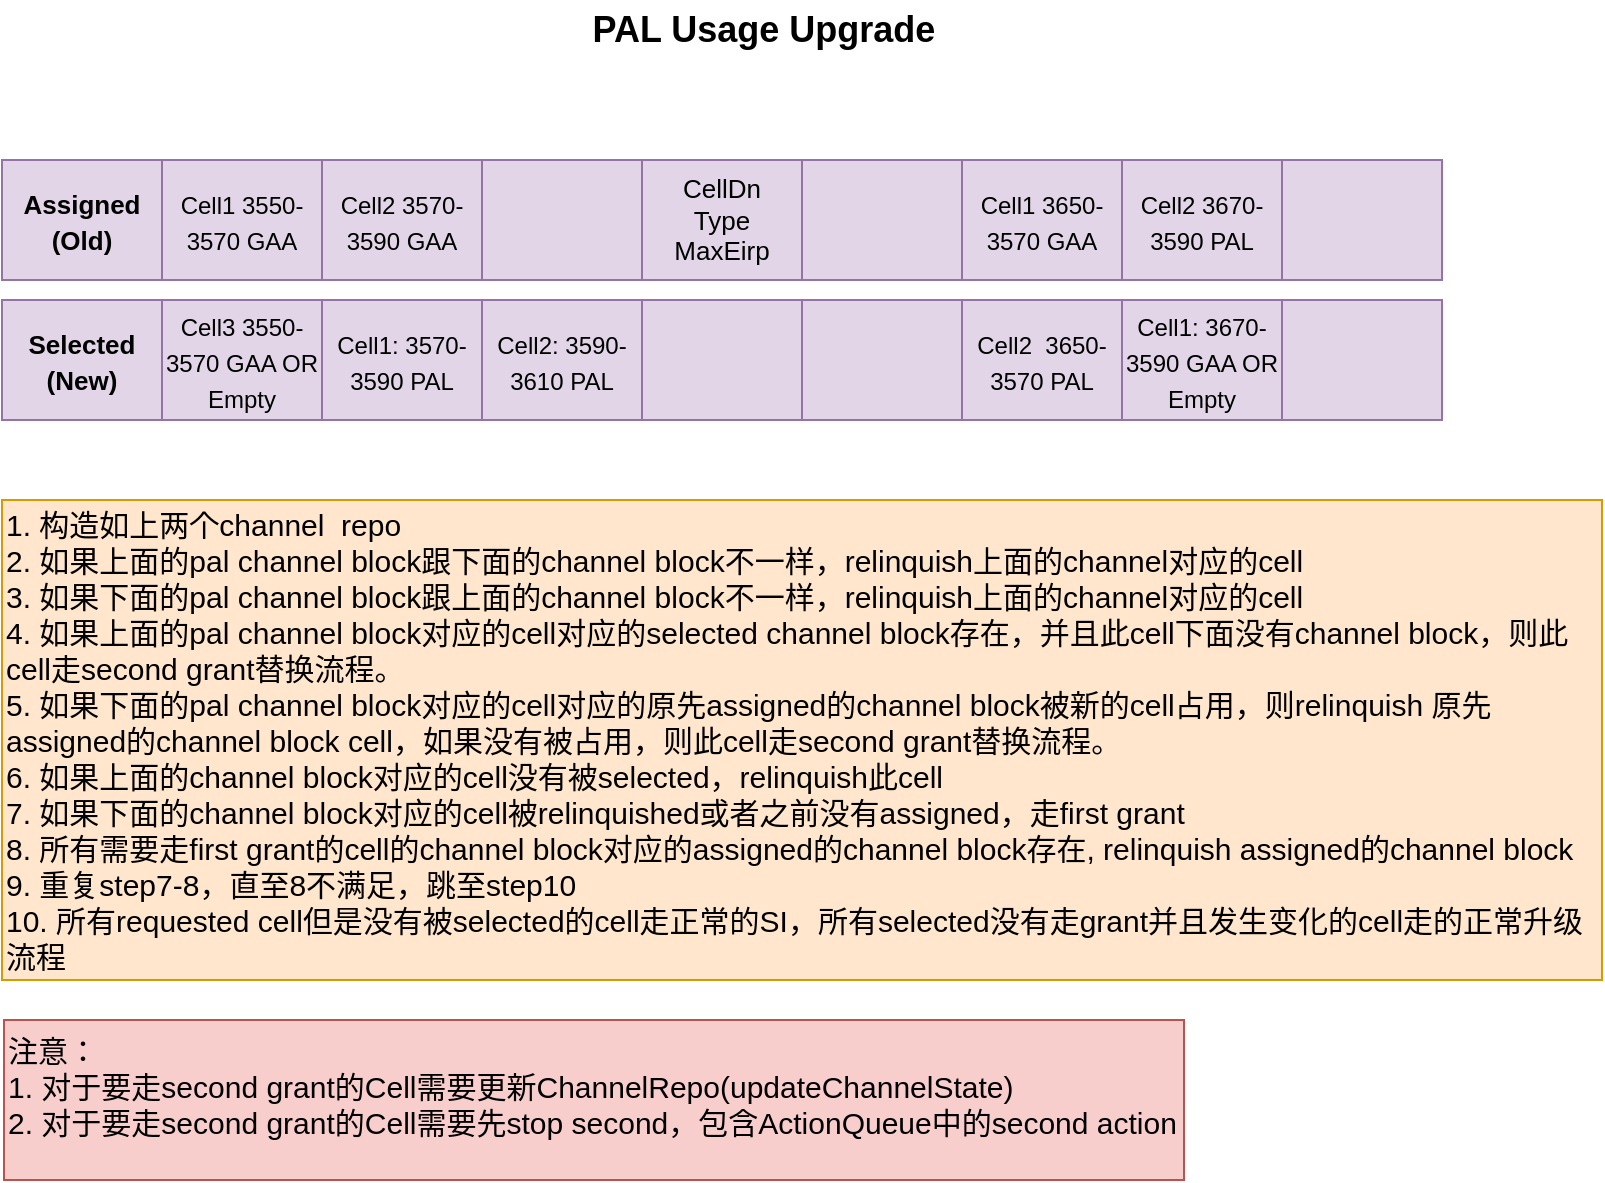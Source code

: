 <mxfile version="18.0.1" type="github">
  <diagram id="I7b-DVMGUag0UUCmyViW" name="Page-1">
    <mxGraphModel dx="1422" dy="762" grid="1" gridSize="10" guides="1" tooltips="1" connect="1" arrows="1" fold="1" page="1" pageScale="1" pageWidth="827" pageHeight="1169" math="0" shadow="0">
      <root>
        <mxCell id="0" />
        <mxCell id="1" parent="0" />
        <mxCell id="0SPUhZUTOxkxkWTP6AR3-1" value="1. 构造如上两个channel&amp;nbsp; repo&lt;br&gt;2. 如果上面的pal channel block跟下面的channel block不一样，relinquish上面的channel对应的cell&lt;br&gt;3. 如果下面的pal channel block跟上面的channel block不一样，relinquish上面的channel对应的cell&lt;br&gt;4. 如果上面的pal channel block对应的cell对应的selected channel block存在，并且此cell下面没有channel block，则此cell走second grant替换流程。&lt;br&gt;5. 如果下面的pal channel block对应的cell对应的原先assigned的channel block被新的cell占用，则relinquish 原先assigned的channel&amp;nbsp;block cell，如果没有被占用，则此cell走second grant替换流程。&lt;br&gt;6. 如果上面的channel block对应的cell没有被selected，relinquish此cell&lt;br&gt;7. 如果下面的channel block对应的cell被relinquished或者之前没有assigned，走first grant&amp;nbsp;&lt;br&gt;8. 所有需要走first grant的cell的channel block对应的assigned的channel block存在, relinquish assigned的channel block&lt;br&gt;9. 重复step7-8，直至8不满足，跳至step10&lt;br&gt;10. 所有requested cell但是没有被selected的cell走正常的SI，所有selected没有走grant并且发生变化的cell走的正常升级流程" style="rounded=0;whiteSpace=wrap;html=1;align=left;fontSize=15;fillColor=#ffe6cc;strokeColor=#d79b00;" parent="1" vertex="1">
          <mxGeometry x="20" y="550" width="800" height="240" as="geometry" />
        </mxCell>
        <mxCell id="0SPUhZUTOxkxkWTP6AR3-2" value="&lt;b&gt;&lt;span style=&quot;font-size: 13px;&quot;&gt;Assigned&lt;/span&gt;&lt;br style=&quot;font-size: 13px;&quot;&gt;&lt;span style=&quot;font-size: 13px;&quot;&gt;(Old)&lt;/span&gt;&lt;/b&gt;" style="rounded=0;whiteSpace=wrap;html=1;fontSize=15;align=center;verticalAlign=middle;fillColor=#e1d5e7;strokeColor=#9673a6;" parent="1" vertex="1">
          <mxGeometry x="20" y="380" width="80" height="60" as="geometry" />
        </mxCell>
        <mxCell id="0SPUhZUTOxkxkWTP6AR3-3" value="&lt;span style=&quot;font-size: 12px&quot;&gt;Cell1 3550-3570 GAA&lt;/span&gt;" style="rounded=0;whiteSpace=wrap;html=1;fontSize=15;align=center;verticalAlign=middle;fillColor=#e1d5e7;strokeColor=#9673a6;" parent="1" vertex="1">
          <mxGeometry x="100" y="380" width="80" height="60" as="geometry" />
        </mxCell>
        <mxCell id="0SPUhZUTOxkxkWTP6AR3-4" value="&lt;span style=&quot;font-size: 12px&quot;&gt;Cell2 3570-3590 GAA&lt;/span&gt;" style="rounded=0;whiteSpace=wrap;html=1;fontSize=15;align=center;verticalAlign=middle;fillColor=#e1d5e7;strokeColor=#9673a6;" parent="1" vertex="1">
          <mxGeometry x="180" y="380" width="80" height="60" as="geometry" />
        </mxCell>
        <mxCell id="0SPUhZUTOxkxkWTP6AR3-5" value="" style="rounded=0;whiteSpace=wrap;html=1;fontSize=15;align=center;verticalAlign=middle;fillColor=#e1d5e7;strokeColor=#9673a6;" parent="1" vertex="1">
          <mxGeometry x="260" y="380" width="80" height="60" as="geometry" />
        </mxCell>
        <mxCell id="0SPUhZUTOxkxkWTP6AR3-6" value="CellDn&lt;br&gt;Type&lt;br style=&quot;font-size: 13px&quot;&gt;MaxEirp" style="rounded=0;whiteSpace=wrap;html=1;fontSize=13;align=center;fontStyle=0;verticalAlign=middle;fillColor=#e1d5e7;strokeColor=#9673a6;" parent="1" vertex="1">
          <mxGeometry x="340" y="380" width="80" height="60" as="geometry" />
        </mxCell>
        <mxCell id="0SPUhZUTOxkxkWTP6AR3-7" value="" style="rounded=0;whiteSpace=wrap;html=1;fontSize=15;align=center;verticalAlign=middle;fillColor=#e1d5e7;strokeColor=#9673a6;" parent="1" vertex="1">
          <mxGeometry x="420" y="380" width="80" height="60" as="geometry" />
        </mxCell>
        <mxCell id="0SPUhZUTOxkxkWTP6AR3-8" value="&lt;span style=&quot;font-size: 12px&quot;&gt;Cell1 3650-3570 GAA&lt;/span&gt;" style="rounded=0;whiteSpace=wrap;html=1;fontSize=15;align=center;verticalAlign=middle;fillColor=#e1d5e7;strokeColor=#9673a6;" parent="1" vertex="1">
          <mxGeometry x="500" y="380" width="80" height="60" as="geometry" />
        </mxCell>
        <mxCell id="0SPUhZUTOxkxkWTP6AR3-9" value="&lt;span style=&quot;font-size: 12px&quot;&gt;Cell2 3670-3590 PAL&lt;/span&gt;" style="rounded=0;whiteSpace=wrap;html=1;fontSize=15;align=center;verticalAlign=middle;fillColor=#e1d5e7;strokeColor=#9673a6;" parent="1" vertex="1">
          <mxGeometry x="580" y="380" width="80" height="60" as="geometry" />
        </mxCell>
        <mxCell id="0SPUhZUTOxkxkWTP6AR3-10" value="" style="rounded=0;whiteSpace=wrap;html=1;fontSize=15;align=center;verticalAlign=middle;fillColor=#e1d5e7;strokeColor=#9673a6;" parent="1" vertex="1">
          <mxGeometry x="660" y="380" width="80" height="60" as="geometry" />
        </mxCell>
        <mxCell id="0SPUhZUTOxkxkWTP6AR3-11" value="&lt;b&gt;&lt;span style=&quot;font-size: 13px;&quot;&gt;Selected&lt;/span&gt;&lt;br style=&quot;font-size: 13px;&quot;&gt;&lt;span style=&quot;font-size: 13px;&quot;&gt;(New)&lt;/span&gt;&lt;/b&gt;" style="rounded=0;whiteSpace=wrap;html=1;fontSize=15;align=center;verticalAlign=middle;fillColor=#e1d5e7;strokeColor=#9673a6;" parent="1" vertex="1">
          <mxGeometry x="20" y="450" width="80" height="60" as="geometry" />
        </mxCell>
        <mxCell id="0SPUhZUTOxkxkWTP6AR3-12" value="&lt;span style=&quot;font-size: 12px&quot;&gt;Cell3 3550-3570 GAA OR&lt;br&gt;Empty&lt;br&gt;&lt;/span&gt;" style="rounded=0;whiteSpace=wrap;html=1;fontSize=15;align=center;verticalAlign=middle;fillColor=#e1d5e7;strokeColor=#9673a6;" parent="1" vertex="1">
          <mxGeometry x="100" y="450" width="80" height="60" as="geometry" />
        </mxCell>
        <mxCell id="0SPUhZUTOxkxkWTP6AR3-13" value="&lt;span style=&quot;font-size: 12px&quot;&gt;Cell1: 3570-3590 PAL&lt;/span&gt;" style="rounded=0;whiteSpace=wrap;html=1;fontSize=15;align=center;verticalAlign=middle;fillColor=#e1d5e7;strokeColor=#9673a6;" parent="1" vertex="1">
          <mxGeometry x="180" y="450" width="80" height="60" as="geometry" />
        </mxCell>
        <mxCell id="0SPUhZUTOxkxkWTP6AR3-14" value="&lt;span style=&quot;font-size: 12px&quot;&gt;Cell2: 3590-3610 PAL&lt;/span&gt;" style="rounded=0;whiteSpace=wrap;html=1;fontSize=15;align=center;verticalAlign=middle;fillColor=#e1d5e7;strokeColor=#9673a6;" parent="1" vertex="1">
          <mxGeometry x="260" y="450" width="80" height="60" as="geometry" />
        </mxCell>
        <mxCell id="0SPUhZUTOxkxkWTP6AR3-15" value="" style="rounded=0;whiteSpace=wrap;html=1;fontSize=15;align=center;verticalAlign=middle;fillColor=#e1d5e7;strokeColor=#9673a6;" parent="1" vertex="1">
          <mxGeometry x="340" y="450" width="80" height="60" as="geometry" />
        </mxCell>
        <mxCell id="0SPUhZUTOxkxkWTP6AR3-16" value="" style="rounded=0;whiteSpace=wrap;html=1;fontSize=15;align=center;verticalAlign=middle;fillColor=#e1d5e7;strokeColor=#9673a6;" parent="1" vertex="1">
          <mxGeometry x="420" y="450" width="80" height="60" as="geometry" />
        </mxCell>
        <mxCell id="0SPUhZUTOxkxkWTP6AR3-17" value="&lt;font style=&quot;font-size: 12px&quot;&gt;Cell2&amp;nbsp; 3650-3570 PAL&lt;/font&gt;" style="rounded=0;whiteSpace=wrap;html=1;fontSize=15;align=center;verticalAlign=middle;fillColor=#e1d5e7;strokeColor=#9673a6;" parent="1" vertex="1">
          <mxGeometry x="500" y="450" width="80" height="60" as="geometry" />
        </mxCell>
        <mxCell id="0SPUhZUTOxkxkWTP6AR3-18" value="&lt;span style=&quot;font-size: 12px&quot;&gt;Cell1: 3670-3590 GAA OR Empty&lt;/span&gt;" style="rounded=0;whiteSpace=wrap;html=1;fontSize=15;align=center;verticalAlign=middle;fillColor=#e1d5e7;strokeColor=#9673a6;" parent="1" vertex="1">
          <mxGeometry x="580" y="450" width="80" height="60" as="geometry" />
        </mxCell>
        <mxCell id="0SPUhZUTOxkxkWTP6AR3-19" value="" style="rounded=0;whiteSpace=wrap;html=1;fontSize=15;align=center;verticalAlign=middle;fillColor=#e1d5e7;strokeColor=#9673a6;" parent="1" vertex="1">
          <mxGeometry x="660" y="450" width="80" height="60" as="geometry" />
        </mxCell>
        <mxCell id="0SPUhZUTOxkxkWTP6AR3-22" value="PAL Usage Upgrade" style="text;html=1;strokeColor=none;fillColor=none;align=center;verticalAlign=middle;whiteSpace=wrap;rounded=0;fontSize=18;fontColor=#000000;fontStyle=1" parent="1" vertex="1">
          <mxGeometry x="291" y="300" width="220" height="30" as="geometry" />
        </mxCell>
        <mxCell id="0SPUhZUTOxkxkWTP6AR3-23" value="&lt;font style=&quot;font-size: 15px&quot;&gt;注意：&lt;br&gt;1. 对于要走second grant的Cell需要更新ChannelRepo(updateChannelState)&lt;br&gt;2. 对于要走second grant的Cell需要先stop second，包含ActionQueue中的second action&lt;br&gt;&lt;/font&gt;" style="text;html=1;strokeColor=#b85450;fillColor=#f8cecc;align=left;verticalAlign=top;whiteSpace=wrap;rounded=0;fontSize=14;" parent="1" vertex="1">
          <mxGeometry x="21" y="810" width="590" height="80" as="geometry" />
        </mxCell>
      </root>
    </mxGraphModel>
  </diagram>
</mxfile>
